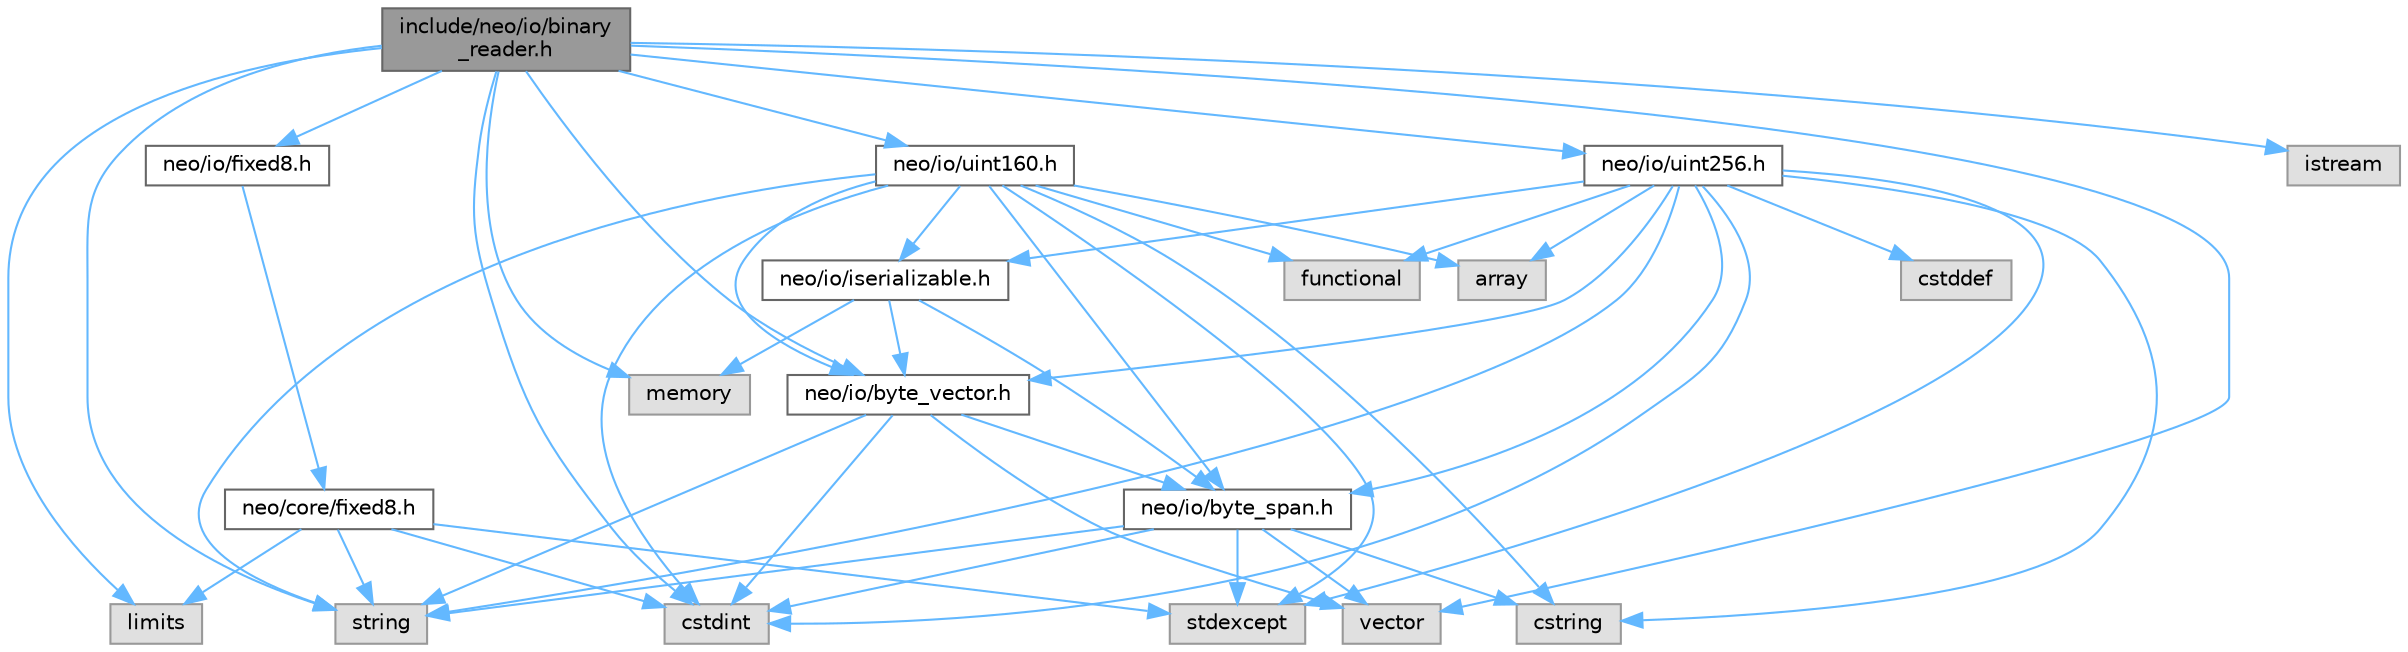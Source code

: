 digraph "include/neo/io/binary_reader.h"
{
 // LATEX_PDF_SIZE
  bgcolor="transparent";
  edge [fontname=Helvetica,fontsize=10,labelfontname=Helvetica,labelfontsize=10];
  node [fontname=Helvetica,fontsize=10,shape=box,height=0.2,width=0.4];
  Node1 [id="Node000001",label="include/neo/io/binary\l_reader.h",height=0.2,width=0.4,color="gray40", fillcolor="grey60", style="filled", fontcolor="black",tooltip=" "];
  Node1 -> Node2 [id="edge47_Node000001_Node000002",color="steelblue1",style="solid",tooltip=" "];
  Node2 [id="Node000002",label="neo/io/byte_vector.h",height=0.2,width=0.4,color="grey40", fillcolor="white", style="filled",URL="$io_2byte__vector_8h.html",tooltip=" "];
  Node2 -> Node3 [id="edge48_Node000002_Node000003",color="steelblue1",style="solid",tooltip=" "];
  Node3 [id="Node000003",label="neo/io/byte_span.h",height=0.2,width=0.4,color="grey40", fillcolor="white", style="filled",URL="$io_2byte__span_8h.html",tooltip=" "];
  Node3 -> Node4 [id="edge49_Node000003_Node000004",color="steelblue1",style="solid",tooltip=" "];
  Node4 [id="Node000004",label="cstdint",height=0.2,width=0.4,color="grey60", fillcolor="#E0E0E0", style="filled",tooltip=" "];
  Node3 -> Node5 [id="edge50_Node000003_Node000005",color="steelblue1",style="solid",tooltip=" "];
  Node5 [id="Node000005",label="cstring",height=0.2,width=0.4,color="grey60", fillcolor="#E0E0E0", style="filled",tooltip=" "];
  Node3 -> Node6 [id="edge51_Node000003_Node000006",color="steelblue1",style="solid",tooltip=" "];
  Node6 [id="Node000006",label="stdexcept",height=0.2,width=0.4,color="grey60", fillcolor="#E0E0E0", style="filled",tooltip=" "];
  Node3 -> Node7 [id="edge52_Node000003_Node000007",color="steelblue1",style="solid",tooltip=" "];
  Node7 [id="Node000007",label="string",height=0.2,width=0.4,color="grey60", fillcolor="#E0E0E0", style="filled",tooltip=" "];
  Node3 -> Node8 [id="edge53_Node000003_Node000008",color="steelblue1",style="solid",tooltip=" "];
  Node8 [id="Node000008",label="vector",height=0.2,width=0.4,color="grey60", fillcolor="#E0E0E0", style="filled",tooltip=" "];
  Node2 -> Node4 [id="edge54_Node000002_Node000004",color="steelblue1",style="solid",tooltip=" "];
  Node2 -> Node7 [id="edge55_Node000002_Node000007",color="steelblue1",style="solid",tooltip=" "];
  Node2 -> Node8 [id="edge56_Node000002_Node000008",color="steelblue1",style="solid",tooltip=" "];
  Node1 -> Node9 [id="edge57_Node000001_Node000009",color="steelblue1",style="solid",tooltip=" "];
  Node9 [id="Node000009",label="neo/io/fixed8.h",height=0.2,width=0.4,color="grey40", fillcolor="white", style="filled",URL="$io_2fixed8_8h.html",tooltip=" "];
  Node9 -> Node10 [id="edge58_Node000009_Node000010",color="steelblue1",style="solid",tooltip=" "];
  Node10 [id="Node000010",label="neo/core/fixed8.h",height=0.2,width=0.4,color="grey40", fillcolor="white", style="filled",URL="$core_2fixed8_8h.html",tooltip=" "];
  Node10 -> Node4 [id="edge59_Node000010_Node000004",color="steelblue1",style="solid",tooltip=" "];
  Node10 -> Node11 [id="edge60_Node000010_Node000011",color="steelblue1",style="solid",tooltip=" "];
  Node11 [id="Node000011",label="limits",height=0.2,width=0.4,color="grey60", fillcolor="#E0E0E0", style="filled",tooltip=" "];
  Node10 -> Node6 [id="edge61_Node000010_Node000006",color="steelblue1",style="solid",tooltip=" "];
  Node10 -> Node7 [id="edge62_Node000010_Node000007",color="steelblue1",style="solid",tooltip=" "];
  Node1 -> Node12 [id="edge63_Node000001_Node000012",color="steelblue1",style="solid",tooltip=" "];
  Node12 [id="Node000012",label="neo/io/uint160.h",height=0.2,width=0.4,color="grey40", fillcolor="white", style="filled",URL="$uint160_8h.html",tooltip=" "];
  Node12 -> Node3 [id="edge64_Node000012_Node000003",color="steelblue1",style="solid",tooltip=" "];
  Node12 -> Node2 [id="edge65_Node000012_Node000002",color="steelblue1",style="solid",tooltip=" "];
  Node12 -> Node13 [id="edge66_Node000012_Node000013",color="steelblue1",style="solid",tooltip=" "];
  Node13 [id="Node000013",label="neo/io/iserializable.h",height=0.2,width=0.4,color="grey40", fillcolor="white", style="filled",URL="$iserializable_8h.html",tooltip=" "];
  Node13 -> Node3 [id="edge67_Node000013_Node000003",color="steelblue1",style="solid",tooltip=" "];
  Node13 -> Node2 [id="edge68_Node000013_Node000002",color="steelblue1",style="solid",tooltip=" "];
  Node13 -> Node14 [id="edge69_Node000013_Node000014",color="steelblue1",style="solid",tooltip=" "];
  Node14 [id="Node000014",label="memory",height=0.2,width=0.4,color="grey60", fillcolor="#E0E0E0", style="filled",tooltip=" "];
  Node12 -> Node15 [id="edge70_Node000012_Node000015",color="steelblue1",style="solid",tooltip=" "];
  Node15 [id="Node000015",label="array",height=0.2,width=0.4,color="grey60", fillcolor="#E0E0E0", style="filled",tooltip=" "];
  Node12 -> Node4 [id="edge71_Node000012_Node000004",color="steelblue1",style="solid",tooltip=" "];
  Node12 -> Node5 [id="edge72_Node000012_Node000005",color="steelblue1",style="solid",tooltip=" "];
  Node12 -> Node16 [id="edge73_Node000012_Node000016",color="steelblue1",style="solid",tooltip=" "];
  Node16 [id="Node000016",label="functional",height=0.2,width=0.4,color="grey60", fillcolor="#E0E0E0", style="filled",tooltip=" "];
  Node12 -> Node6 [id="edge74_Node000012_Node000006",color="steelblue1",style="solid",tooltip=" "];
  Node12 -> Node7 [id="edge75_Node000012_Node000007",color="steelblue1",style="solid",tooltip=" "];
  Node1 -> Node17 [id="edge76_Node000001_Node000017",color="steelblue1",style="solid",tooltip=" "];
  Node17 [id="Node000017",label="neo/io/uint256.h",height=0.2,width=0.4,color="grey40", fillcolor="white", style="filled",URL="$uint256_8h.html",tooltip=" "];
  Node17 -> Node3 [id="edge77_Node000017_Node000003",color="steelblue1",style="solid",tooltip=" "];
  Node17 -> Node2 [id="edge78_Node000017_Node000002",color="steelblue1",style="solid",tooltip=" "];
  Node17 -> Node13 [id="edge79_Node000017_Node000013",color="steelblue1",style="solid",tooltip=" "];
  Node17 -> Node15 [id="edge80_Node000017_Node000015",color="steelblue1",style="solid",tooltip=" "];
  Node17 -> Node18 [id="edge81_Node000017_Node000018",color="steelblue1",style="solid",tooltip=" "];
  Node18 [id="Node000018",label="cstddef",height=0.2,width=0.4,color="grey60", fillcolor="#E0E0E0", style="filled",tooltip=" "];
  Node17 -> Node4 [id="edge82_Node000017_Node000004",color="steelblue1",style="solid",tooltip=" "];
  Node17 -> Node5 [id="edge83_Node000017_Node000005",color="steelblue1",style="solid",tooltip=" "];
  Node17 -> Node16 [id="edge84_Node000017_Node000016",color="steelblue1",style="solid",tooltip=" "];
  Node17 -> Node6 [id="edge85_Node000017_Node000006",color="steelblue1",style="solid",tooltip=" "];
  Node17 -> Node7 [id="edge86_Node000017_Node000007",color="steelblue1",style="solid",tooltip=" "];
  Node1 -> Node4 [id="edge87_Node000001_Node000004",color="steelblue1",style="solid",tooltip=" "];
  Node1 -> Node19 [id="edge88_Node000001_Node000019",color="steelblue1",style="solid",tooltip=" "];
  Node19 [id="Node000019",label="istream",height=0.2,width=0.4,color="grey60", fillcolor="#E0E0E0", style="filled",tooltip=" "];
  Node1 -> Node11 [id="edge89_Node000001_Node000011",color="steelblue1",style="solid",tooltip=" "];
  Node1 -> Node14 [id="edge90_Node000001_Node000014",color="steelblue1",style="solid",tooltip=" "];
  Node1 -> Node7 [id="edge91_Node000001_Node000007",color="steelblue1",style="solid",tooltip=" "];
  Node1 -> Node8 [id="edge92_Node000001_Node000008",color="steelblue1",style="solid",tooltip=" "];
}
